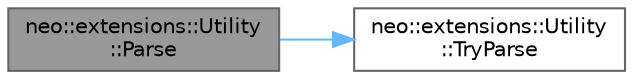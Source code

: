 digraph "neo::extensions::Utility::Parse"
{
 // LATEX_PDF_SIZE
  bgcolor="transparent";
  edge [fontname=Helvetica,fontsize=10,labelfontname=Helvetica,labelfontsize=10];
  node [fontname=Helvetica,fontsize=10,shape=box,height=0.2,width=0.4];
  rankdir="LR";
  Node1 [id="Node000001",label="neo::extensions::Utility\l::Parse",height=0.2,width=0.4,color="gray40", fillcolor="grey60", style="filled", fontcolor="black",tooltip=" "];
  Node1 -> Node2 [id="edge1_Node000001_Node000002",color="steelblue1",style="solid",tooltip=" "];
  Node2 [id="Node000002",label="neo::extensions::Utility\l::TryParse",height=0.2,width=0.4,color="grey40", fillcolor="white", style="filled",URL="$classneo_1_1extensions_1_1_utility.html#ab8a26240dec9a3965645ae0c53280070",tooltip="Try to parse string to type T."];
}
